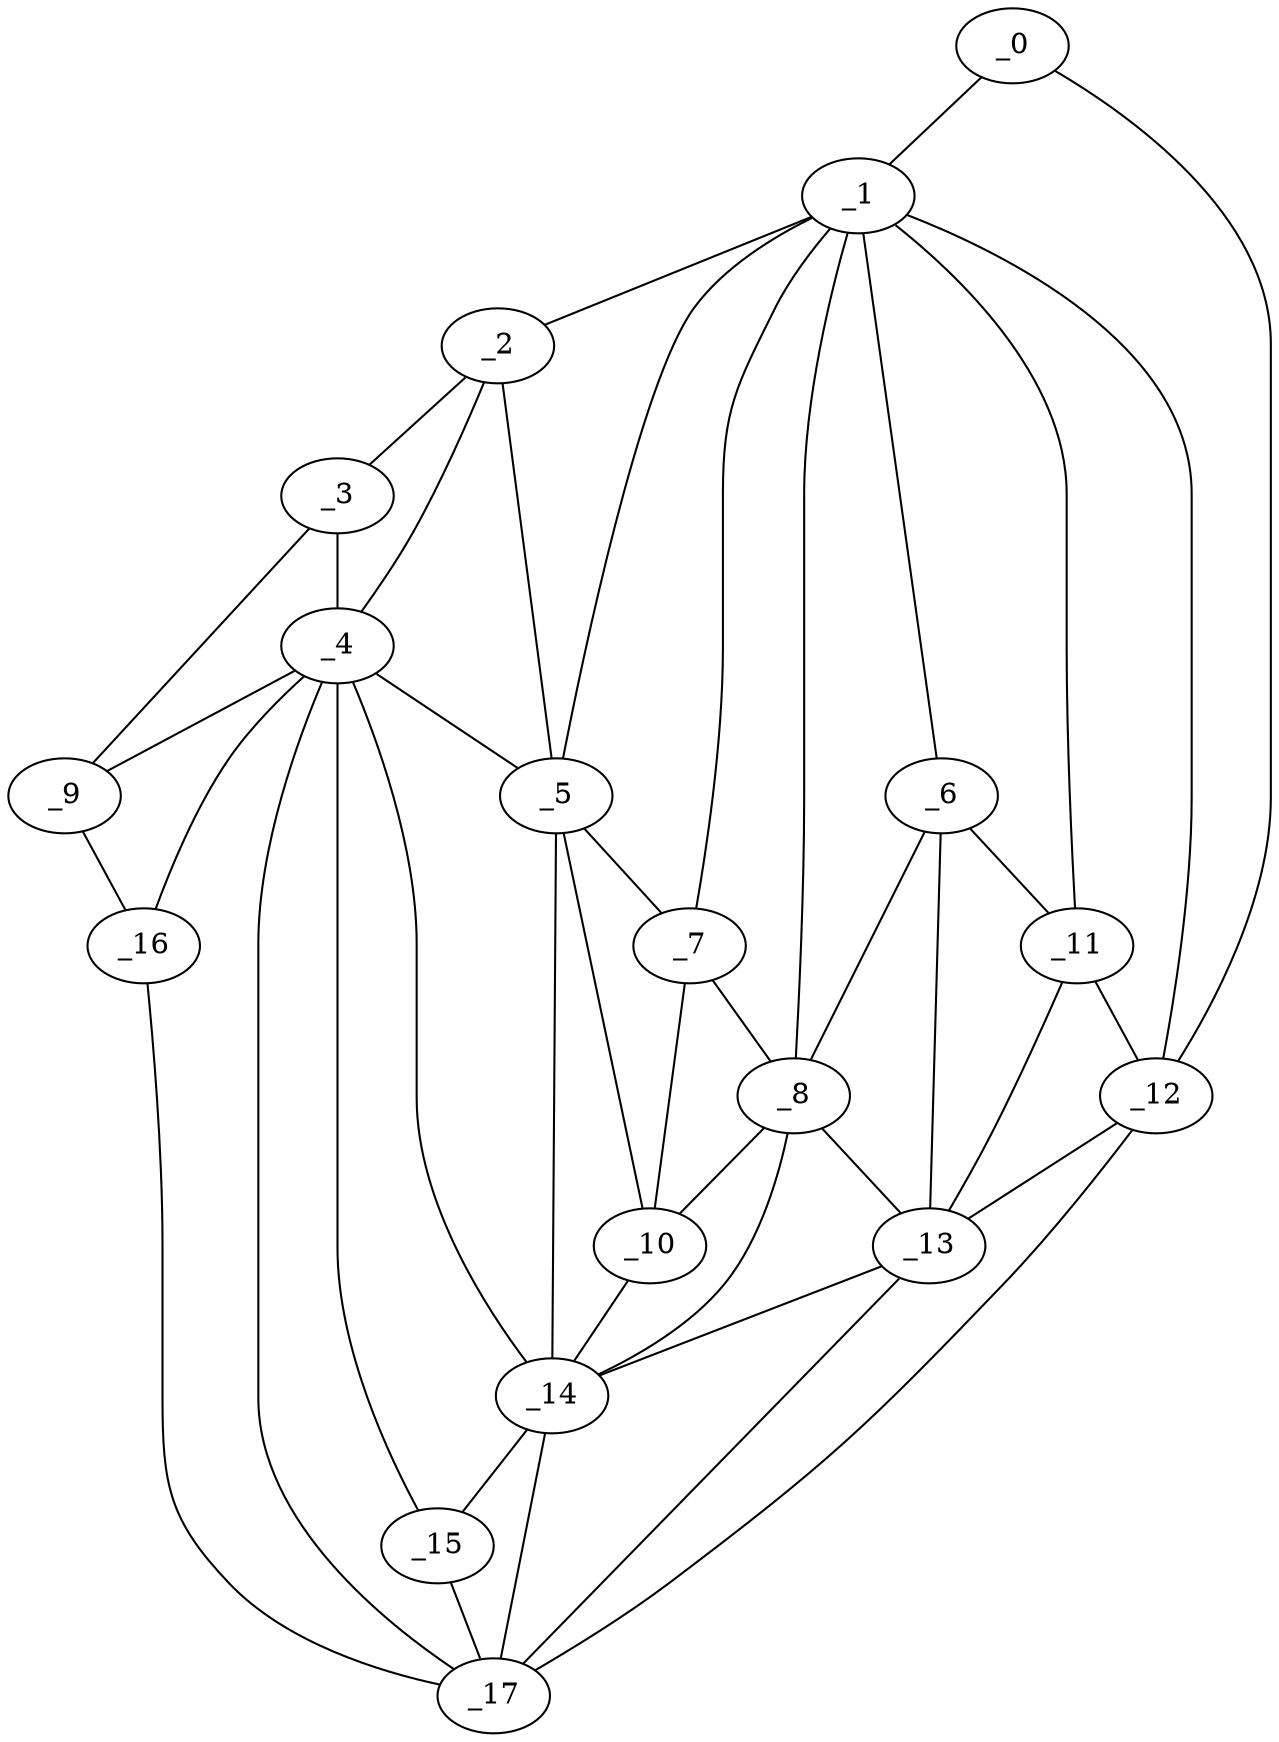 graph "obj22__285.gxl" {
	_0	 [x=51,
		y=7];
	_1	 [x=51,
		y=18];
	_0 -- _1	 [valence=1];
	_12	 [x=80,
		y=6];
	_0 -- _12	 [valence=1];
	_2	 [x=53,
		y=124];
	_1 -- _2	 [valence=1];
	_5	 [x=72,
		y=87];
	_1 -- _5	 [valence=2];
	_6	 [x=74,
		y=34];
	_1 -- _6	 [valence=2];
	_7	 [x=75,
		y=70];
	_1 -- _7	 [valence=1];
	_8	 [x=76,
		y=64];
	_1 -- _8	 [valence=1];
	_11	 [x=79,
		y=25];
	_1 -- _11	 [valence=2];
	_1 -- _12	 [valence=2];
	_3	 [x=69,
		y=125];
	_2 -- _3	 [valence=1];
	_4	 [x=71,
		y=108];
	_2 -- _4	 [valence=2];
	_2 -- _5	 [valence=1];
	_3 -- _4	 [valence=1];
	_9	 [x=77,
		y=122];
	_3 -- _9	 [valence=1];
	_4 -- _5	 [valence=1];
	_4 -- _9	 [valence=1];
	_14	 [x=80,
		y=92];
	_4 -- _14	 [valence=2];
	_15	 [x=81,
		y=103];
	_4 -- _15	 [valence=2];
	_16	 [x=81,
		y=116];
	_4 -- _16	 [valence=2];
	_17	 [x=82,
		y=111];
	_4 -- _17	 [valence=1];
	_5 -- _7	 [valence=1];
	_10	 [x=78,
		y=86];
	_5 -- _10	 [valence=1];
	_5 -- _14	 [valence=2];
	_6 -- _8	 [valence=2];
	_6 -- _11	 [valence=2];
	_13	 [x=80,
		y=40];
	_6 -- _13	 [valence=2];
	_7 -- _8	 [valence=2];
	_7 -- _10	 [valence=2];
	_8 -- _10	 [valence=1];
	_8 -- _13	 [valence=1];
	_8 -- _14	 [valence=1];
	_9 -- _16	 [valence=1];
	_10 -- _14	 [valence=2];
	_11 -- _12	 [valence=2];
	_11 -- _13	 [valence=2];
	_12 -- _13	 [valence=2];
	_12 -- _17	 [valence=1];
	_13 -- _14	 [valence=2];
	_13 -- _17	 [valence=1];
	_14 -- _15	 [valence=1];
	_14 -- _17	 [valence=1];
	_15 -- _17	 [valence=2];
	_16 -- _17	 [valence=1];
}
